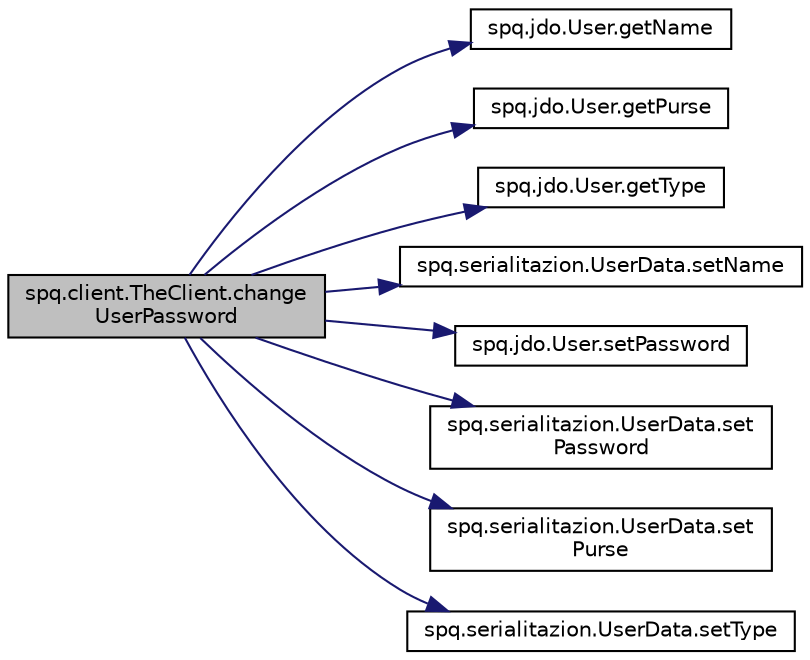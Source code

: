 digraph "spq.client.TheClient.changeUserPassword"
{
 // LATEX_PDF_SIZE
  edge [fontname="Helvetica",fontsize="10",labelfontname="Helvetica",labelfontsize="10"];
  node [fontname="Helvetica",fontsize="10",shape=record];
  rankdir="LR";
  Node1 [label="spq.client.TheClient.change\lUserPassword",height=0.2,width=0.4,color="black", fillcolor="grey75", style="filled", fontcolor="black",tooltip=" "];
  Node1 -> Node2 [color="midnightblue",fontsize="10",style="solid",fontname="Helvetica"];
  Node2 [label="spq.jdo.User.getName",height=0.2,width=0.4,color="black", fillcolor="white", style="filled",URL="$classspq_1_1jdo_1_1_user.html#ae0a55c17a82e8855530327cbbc15d0dd",tooltip=" "];
  Node1 -> Node3 [color="midnightblue",fontsize="10",style="solid",fontname="Helvetica"];
  Node3 [label="spq.jdo.User.getPurse",height=0.2,width=0.4,color="black", fillcolor="white", style="filled",URL="$classspq_1_1jdo_1_1_user.html#a65fff34219c0b03b139e79d43a472739",tooltip=" "];
  Node1 -> Node4 [color="midnightblue",fontsize="10",style="solid",fontname="Helvetica"];
  Node4 [label="spq.jdo.User.getType",height=0.2,width=0.4,color="black", fillcolor="white", style="filled",URL="$classspq_1_1jdo_1_1_user.html#aaaecabb2eb744648f5d7fc3beef1e564",tooltip=" "];
  Node1 -> Node5 [color="midnightblue",fontsize="10",style="solid",fontname="Helvetica"];
  Node5 [label="spq.serialitazion.UserData.setName",height=0.2,width=0.4,color="black", fillcolor="white", style="filled",URL="$classspq_1_1serialitazion_1_1_user_data.html#ad3367a8303a09273808ce0c03b730a2e",tooltip=" "];
  Node1 -> Node6 [color="midnightblue",fontsize="10",style="solid",fontname="Helvetica"];
  Node6 [label="spq.jdo.User.setPassword",height=0.2,width=0.4,color="black", fillcolor="white", style="filled",URL="$classspq_1_1jdo_1_1_user.html#ab41e1d2503236d30bffd90f1e6a402b2",tooltip=" "];
  Node1 -> Node7 [color="midnightblue",fontsize="10",style="solid",fontname="Helvetica"];
  Node7 [label="spq.serialitazion.UserData.set\lPassword",height=0.2,width=0.4,color="black", fillcolor="white", style="filled",URL="$classspq_1_1serialitazion_1_1_user_data.html#ae12c1e4a9befbc28955a64b623c9afa3",tooltip=" "];
  Node1 -> Node8 [color="midnightblue",fontsize="10",style="solid",fontname="Helvetica"];
  Node8 [label="spq.serialitazion.UserData.set\lPurse",height=0.2,width=0.4,color="black", fillcolor="white", style="filled",URL="$classspq_1_1serialitazion_1_1_user_data.html#a4c35c1e1cf9297ce97a9193afdd301df",tooltip=" "];
  Node1 -> Node9 [color="midnightblue",fontsize="10",style="solid",fontname="Helvetica"];
  Node9 [label="spq.serialitazion.UserData.setType",height=0.2,width=0.4,color="black", fillcolor="white", style="filled",URL="$classspq_1_1serialitazion_1_1_user_data.html#ad18d1a51bb1c5b2e1b7bd12b1e90f597",tooltip=" "];
}
